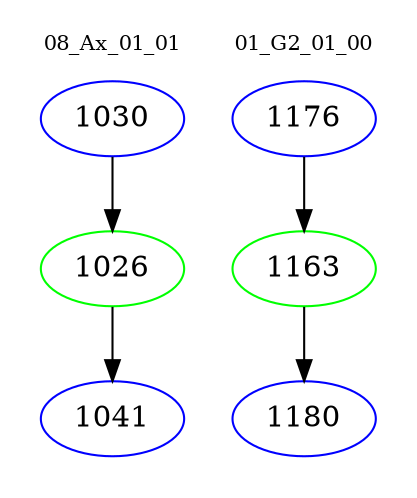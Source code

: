 digraph{
subgraph cluster_0 {
color = white
label = "08_Ax_01_01";
fontsize=10;
T0_1030 [label="1030", color="blue"]
T0_1030 -> T0_1026 [color="black"]
T0_1026 [label="1026", color="green"]
T0_1026 -> T0_1041 [color="black"]
T0_1041 [label="1041", color="blue"]
}
subgraph cluster_1 {
color = white
label = "01_G2_01_00";
fontsize=10;
T1_1176 [label="1176", color="blue"]
T1_1176 -> T1_1163 [color="black"]
T1_1163 [label="1163", color="green"]
T1_1163 -> T1_1180 [color="black"]
T1_1180 [label="1180", color="blue"]
}
}
